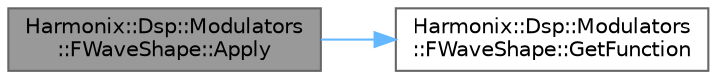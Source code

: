 digraph "Harmonix::Dsp::Modulators::FWaveShape::Apply"
{
 // INTERACTIVE_SVG=YES
 // LATEX_PDF_SIZE
  bgcolor="transparent";
  edge [fontname=Helvetica,fontsize=10,labelfontname=Helvetica,labelfontsize=10];
  node [fontname=Helvetica,fontsize=10,shape=box,height=0.2,width=0.4];
  rankdir="LR";
  Node1 [id="Node000001",label="Harmonix::Dsp::Modulators\l::FWaveShape::Apply",height=0.2,width=0.4,color="gray40", fillcolor="grey60", style="filled", fontcolor="black",tooltip=" "];
  Node1 -> Node2 [id="edge1_Node000001_Node000002",color="steelblue1",style="solid",tooltip=" "];
  Node2 [id="Node000002",label="Harmonix::Dsp::Modulators\l::FWaveShape::GetFunction",height=0.2,width=0.4,color="grey40", fillcolor="white", style="filled",URL="$dd/d0f/structHarmonix_1_1Dsp_1_1Modulators_1_1FWaveShape.html#a58869f554a58b5bd801c815903d01057",tooltip=" "];
}
